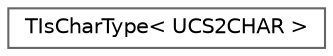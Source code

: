 digraph "Graphical Class Hierarchy"
{
 // INTERACTIVE_SVG=YES
 // LATEX_PDF_SIZE
  bgcolor="transparent";
  edge [fontname=Helvetica,fontsize=10,labelfontname=Helvetica,labelfontsize=10];
  node [fontname=Helvetica,fontsize=10,shape=box,height=0.2,width=0.4];
  rankdir="LR";
  Node0 [id="Node000000",label="TIsCharType\< UCS2CHAR \>",height=0.2,width=0.4,color="grey40", fillcolor="white", style="filled",URL="$d6/d20/structTIsCharType_3_01UCS2CHAR_01_4.html",tooltip=" "];
}
